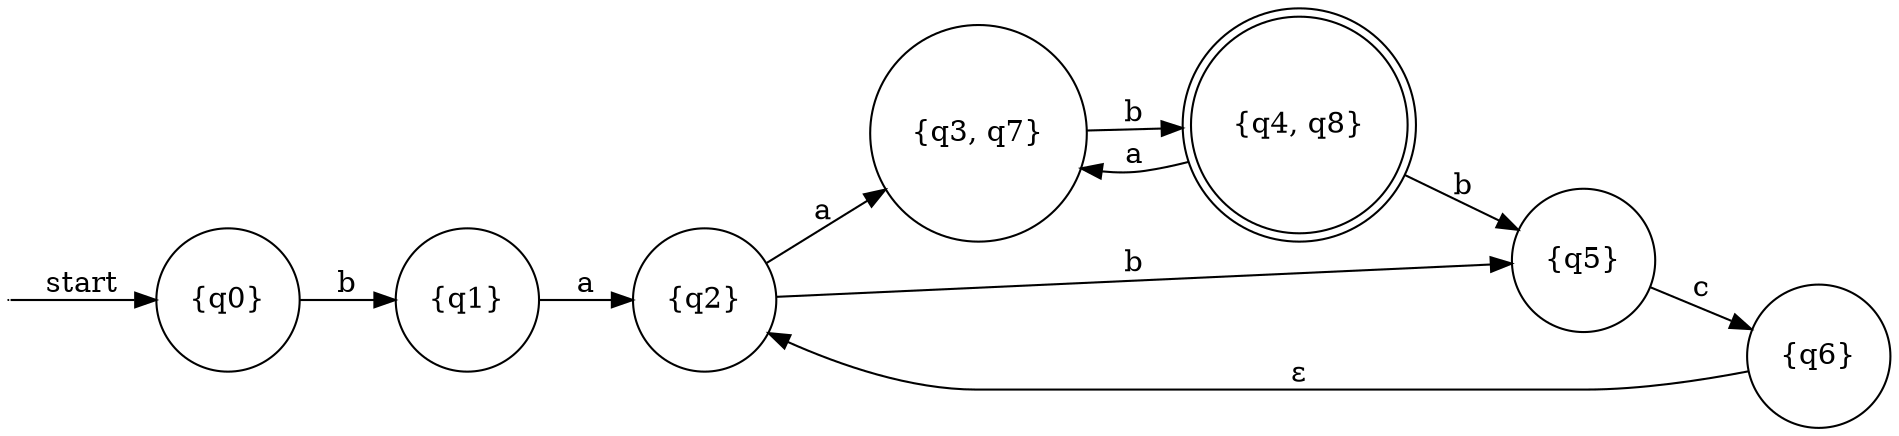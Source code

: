 digraph DFSM {
    rankdir=LR;
    node [shape=circle];

    q0 [shape=point, width=0, label=""]; 
    q0 -> q0_start [label="start"]; 
    q0_start [shape=circle, label="{q0}"];


    q0_start -> q1 [label="b"];
    q1 [label="{q1}"];
    q1 -> q2 [label="a"];
    q2 [label="{q2}"];
    q2 -> q3q7 [label="a"];
    q2 -> q5 [label="b"];
    q3q7 [label="{q3, q7}"];
    q3q7 -> q4q8 [label="b"];
    q4q8 [label="{q4, q8}", shape=doublecircle];
    q4q8 -> q3q7 [label="a"];
    q4q8 -> q5 [label="b"];
    q5 [label="{q5}"];
    q5 -> q6 [label="c"];
    q6 [label="{q6}"];
    q6 -> q2 [label="ε"];
}